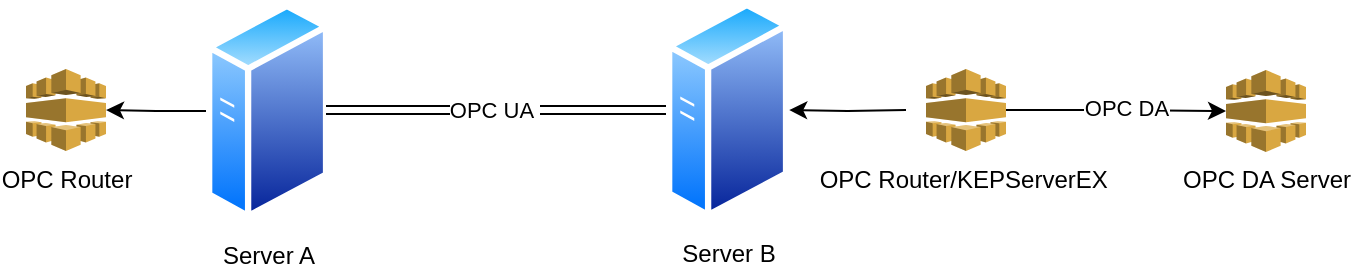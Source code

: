 <mxfile version="21.5.2" type="github">
  <diagram name="Side-1" id="nFtY0woTB8Kig3514jJe">
    <mxGraphModel dx="1434" dy="764" grid="1" gridSize="10" guides="1" tooltips="1" connect="1" arrows="1" fold="1" page="1" pageScale="1" pageWidth="827" pageHeight="1169" math="0" shadow="0">
      <root>
        <mxCell id="0" />
        <mxCell id="1" parent="0" />
        <mxCell id="HKQcNyJrO0pDD196Bk3a-37" style="edgeStyle=orthogonalEdgeStyle;rounded=0;orthogonalLoop=1;jettySize=auto;html=1;exitX=0;exitY=0.5;exitDx=0;exitDy=0;" edge="1" parent="1" source="HKQcNyJrO0pDD196Bk3a-6" target="HKQcNyJrO0pDD196Bk3a-35">
          <mxGeometry relative="1" as="geometry" />
        </mxCell>
        <mxCell id="HKQcNyJrO0pDD196Bk3a-6" value="Server A" style="image;aspect=fixed;perimeter=ellipsePerimeter;html=1;align=center;shadow=0;dashed=0;spacingTop=3;image=img/lib/active_directory/generic_server.svg;" vertex="1" parent="1">
          <mxGeometry x="184" y="280.5" width="61.6" height="110" as="geometry" />
        </mxCell>
        <mxCell id="HKQcNyJrO0pDD196Bk3a-11" value="" style="shape=link;html=1;rounded=0;" edge="1" parent="1">
          <mxGeometry width="100" relative="1" as="geometry">
            <mxPoint x="244" y="335" as="sourcePoint" />
            <mxPoint x="414" y="335" as="targetPoint" />
          </mxGeometry>
        </mxCell>
        <mxCell id="HKQcNyJrO0pDD196Bk3a-12" value="OPC UA&amp;nbsp;" style="edgeLabel;html=1;align=center;verticalAlign=middle;resizable=0;points=[];" vertex="1" connectable="0" parent="HKQcNyJrO0pDD196Bk3a-11">
          <mxGeometry x="-0.139" y="-3" relative="1" as="geometry">
            <mxPoint x="11" y="-3" as="offset" />
          </mxGeometry>
        </mxCell>
        <mxCell id="HKQcNyJrO0pDD196Bk3a-27" style="edgeStyle=orthogonalEdgeStyle;rounded=0;orthogonalLoop=1;jettySize=auto;html=1;exitX=0;exitY=0.5;exitDx=0;exitDy=0;" edge="1" parent="1" target="HKQcNyJrO0pDD196Bk3a-16">
          <mxGeometry relative="1" as="geometry">
            <mxPoint x="534" y="335" as="sourcePoint" />
          </mxGeometry>
        </mxCell>
        <mxCell id="HKQcNyJrO0pDD196Bk3a-16" value="Server B" style="image;aspect=fixed;perimeter=ellipsePerimeter;html=1;align=center;shadow=0;dashed=0;spacingTop=3;image=img/lib/active_directory/generic_server.svg;" vertex="1" parent="1">
          <mxGeometry x="414" y="280" width="61.6" height="110" as="geometry" />
        </mxCell>
        <mxCell id="HKQcNyJrO0pDD196Bk3a-28" value="" style="group;movable=0;resizable=0;rotatable=0;deletable=0;editable=0;locked=1;connectable=0;" vertex="1" connectable="0" parent="1">
          <mxGeometry x="534" y="295" width="200" height="80" as="geometry" />
        </mxCell>
        <mxCell id="HKQcNyJrO0pDD196Bk3a-35" value="OPC Router" style="outlineConnect=0;dashed=0;verticalLabelPosition=bottom;verticalAlign=top;align=center;html=1;shape=mxgraph.aws3.elastic_transcoder;fillColor=#D9A741;gradientColor=none;" vertex="1" parent="1">
          <mxGeometry x="94" y="314.5" width="40" height="41" as="geometry" />
        </mxCell>
        <mxCell id="HKQcNyJrO0pDD196Bk3a-41" style="edgeStyle=orthogonalEdgeStyle;rounded=0;orthogonalLoop=1;jettySize=auto;html=1;exitX=1;exitY=0.5;exitDx=0;exitDy=0;exitPerimeter=0;" edge="1" parent="1" source="HKQcNyJrO0pDD196Bk3a-38" target="HKQcNyJrO0pDD196Bk3a-39">
          <mxGeometry relative="1" as="geometry" />
        </mxCell>
        <mxCell id="HKQcNyJrO0pDD196Bk3a-42" value="OPC DA" style="edgeLabel;html=1;align=center;verticalAlign=middle;resizable=0;points=[];" vertex="1" connectable="0" parent="HKQcNyJrO0pDD196Bk3a-41">
          <mxGeometry x="0.072" y="3" relative="1" as="geometry">
            <mxPoint x="1" y="1" as="offset" />
          </mxGeometry>
        </mxCell>
        <mxCell id="HKQcNyJrO0pDD196Bk3a-38" value="OPC Router/KEPServerEX&amp;nbsp;" style="outlineConnect=0;dashed=0;verticalLabelPosition=bottom;verticalAlign=top;align=center;html=1;shape=mxgraph.aws3.elastic_transcoder;fillColor=#D9A741;gradientColor=none;" vertex="1" parent="1">
          <mxGeometry x="544" y="314.5" width="40" height="41" as="geometry" />
        </mxCell>
        <mxCell id="HKQcNyJrO0pDD196Bk3a-39" value="OPC DA Server" style="outlineConnect=0;dashed=0;verticalLabelPosition=bottom;verticalAlign=top;align=center;html=1;shape=mxgraph.aws3.elastic_transcoder;fillColor=#D9A741;gradientColor=none;" vertex="1" parent="1">
          <mxGeometry x="694" y="315" width="40" height="41" as="geometry" />
        </mxCell>
      </root>
    </mxGraphModel>
  </diagram>
</mxfile>
